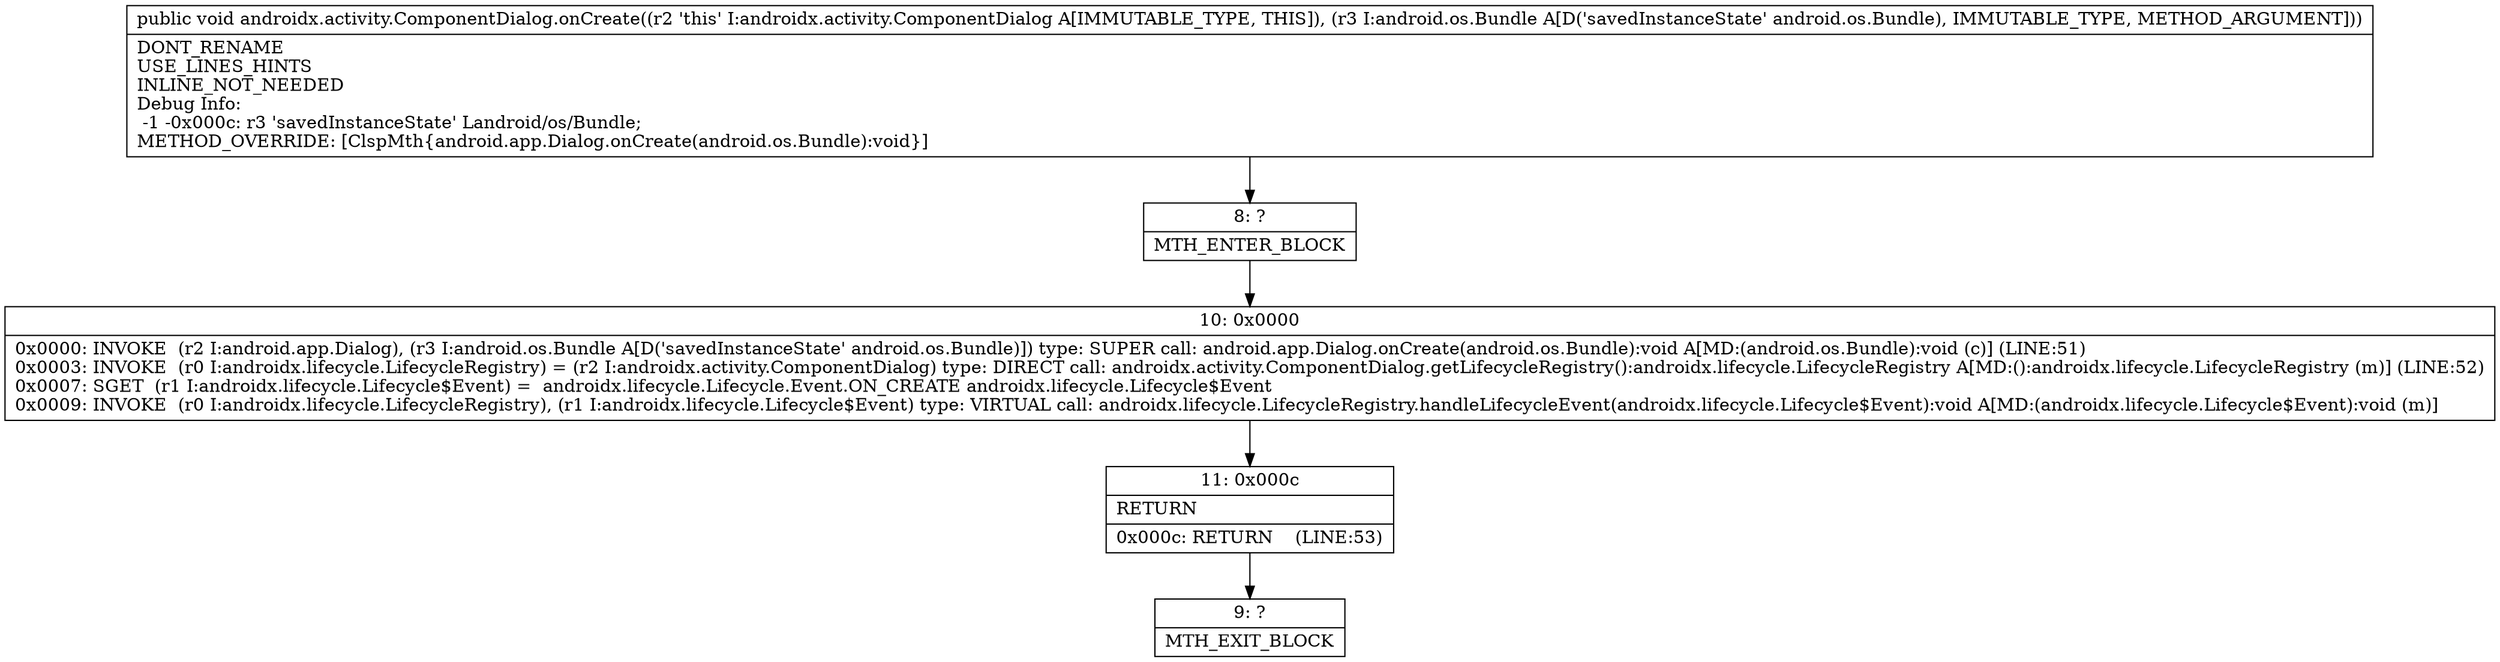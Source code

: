 digraph "CFG forandroidx.activity.ComponentDialog.onCreate(Landroid\/os\/Bundle;)V" {
Node_8 [shape=record,label="{8\:\ ?|MTH_ENTER_BLOCK\l}"];
Node_10 [shape=record,label="{10\:\ 0x0000|0x0000: INVOKE  (r2 I:android.app.Dialog), (r3 I:android.os.Bundle A[D('savedInstanceState' android.os.Bundle)]) type: SUPER call: android.app.Dialog.onCreate(android.os.Bundle):void A[MD:(android.os.Bundle):void (c)] (LINE:51)\l0x0003: INVOKE  (r0 I:androidx.lifecycle.LifecycleRegistry) = (r2 I:androidx.activity.ComponentDialog) type: DIRECT call: androidx.activity.ComponentDialog.getLifecycleRegistry():androidx.lifecycle.LifecycleRegistry A[MD:():androidx.lifecycle.LifecycleRegistry (m)] (LINE:52)\l0x0007: SGET  (r1 I:androidx.lifecycle.Lifecycle$Event) =  androidx.lifecycle.Lifecycle.Event.ON_CREATE androidx.lifecycle.Lifecycle$Event \l0x0009: INVOKE  (r0 I:androidx.lifecycle.LifecycleRegistry), (r1 I:androidx.lifecycle.Lifecycle$Event) type: VIRTUAL call: androidx.lifecycle.LifecycleRegistry.handleLifecycleEvent(androidx.lifecycle.Lifecycle$Event):void A[MD:(androidx.lifecycle.Lifecycle$Event):void (m)]\l}"];
Node_11 [shape=record,label="{11\:\ 0x000c|RETURN\l|0x000c: RETURN    (LINE:53)\l}"];
Node_9 [shape=record,label="{9\:\ ?|MTH_EXIT_BLOCK\l}"];
MethodNode[shape=record,label="{public void androidx.activity.ComponentDialog.onCreate((r2 'this' I:androidx.activity.ComponentDialog A[IMMUTABLE_TYPE, THIS]), (r3 I:android.os.Bundle A[D('savedInstanceState' android.os.Bundle), IMMUTABLE_TYPE, METHOD_ARGUMENT]))  | DONT_RENAME\lUSE_LINES_HINTS\lINLINE_NOT_NEEDED\lDebug Info:\l  \-1 \-0x000c: r3 'savedInstanceState' Landroid\/os\/Bundle;\lMETHOD_OVERRIDE: [ClspMth\{android.app.Dialog.onCreate(android.os.Bundle):void\}]\l}"];
MethodNode -> Node_8;Node_8 -> Node_10;
Node_10 -> Node_11;
Node_11 -> Node_9;
}

